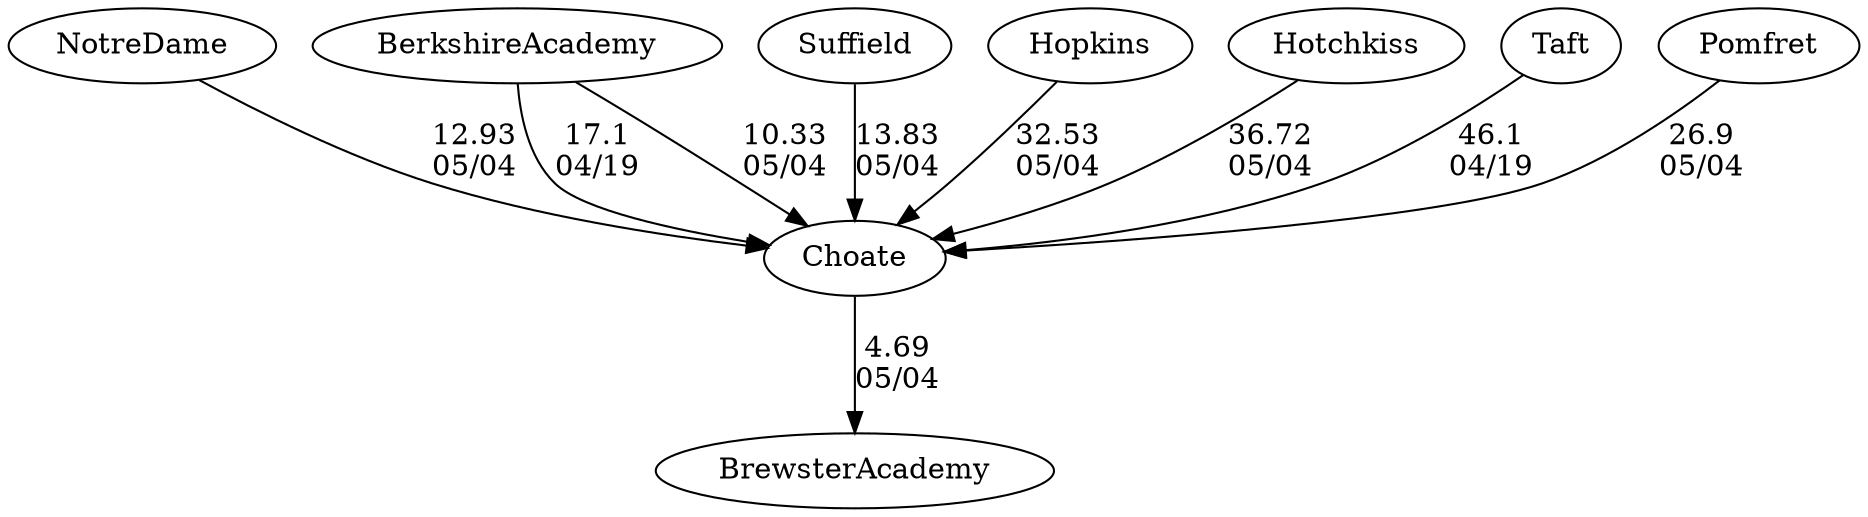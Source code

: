 digraph boys2foursChoate {NotreDame [URL="boys2foursChoateNotreDame.html"];BerkshireAcademy [URL="boys2foursChoateBerkshireAcademy.html"];Suffield [URL="boys2foursChoateSuffield.html"];Hopkins [URL="boys2foursChoateHopkins.html"];Choate [URL="boys2foursChoateChoate.html"];Hotchkiss [URL="boys2foursChoateHotchkiss.html"];BrewsterAcademy [URL="boys2foursChoateBrewsterAcademy.html"];Taft [URL="boys2foursChoateTaft.html"];Pomfret [URL="boys2foursChoatePomfret.html"];Taft -> Choate[label="46.1
04/19", weight="54", tooltip="NEIRA Boys & Girls Fours,Berkshire v. Choate & Taft			
Distance: 1500 M Conditions: Warm, partly cloudy. Steady tailwind ~8-12 mph throughout the afternoon; strongest in the latter 1000 M. Comments: In the G2 race, Berkshire stopped before the finish line and drifted across. Thanks to Choate and Taft for traveling to Camp Sloane for our annual early season tilt.
None", URL="https://www.row2k.com/results/resultspage.cfm?UID=9D6EF532608DCE0FFB64EAEAE8781272&cat=5", random="random"]; 
BerkshireAcademy -> Choate[label="17.1
04/19", weight="83", tooltip="NEIRA Boys & Girls Fours,Berkshire v. Choate & Taft			
Distance: 1500 M Conditions: Warm, partly cloudy. Steady tailwind ~8-12 mph throughout the afternoon; strongest in the latter 1000 M. Comments: In the G2 race, Berkshire stopped before the finish line and drifted across. Thanks to Choate and Taft for traveling to Camp Sloane for our annual early season tilt.
None", URL="https://www.row2k.com/results/resultspage.cfm?UID=9D6EF532608DCE0FFB64EAEAE8781272&cat=5", random="random"]; 
Suffield -> Choate[label="13.83
05/04", weight="87", tooltip="Founder's Day Regatta			
", URL="", random="random"]; 
BerkshireAcademy -> Choate[label="10.33
05/04", weight="90", tooltip="Founder's Day Regatta			
", URL="", random="random"]; 
Choate -> BrewsterAcademy[label="4.69
05/04", weight="96", tooltip="Founder's Day Regatta			
", URL="", random="random"]; 
NotreDame -> Choate[label="12.93
05/04", weight="88", tooltip="Founder's Day Regatta			
", URL="", random="random"]; 
Hopkins -> Choate[label="32.53
05/04", weight="68", tooltip="Founder's Day Regatta			
", URL="", random="random"]; 
Pomfret -> Choate[label="26.9
05/04", weight="74", tooltip="Founder's Day Regatta			
", URL="", random="random"]; 
Hotchkiss -> Choate[label="36.72
05/04", weight="64", tooltip="Founder's Day Regatta			
", URL="", random="random"]}